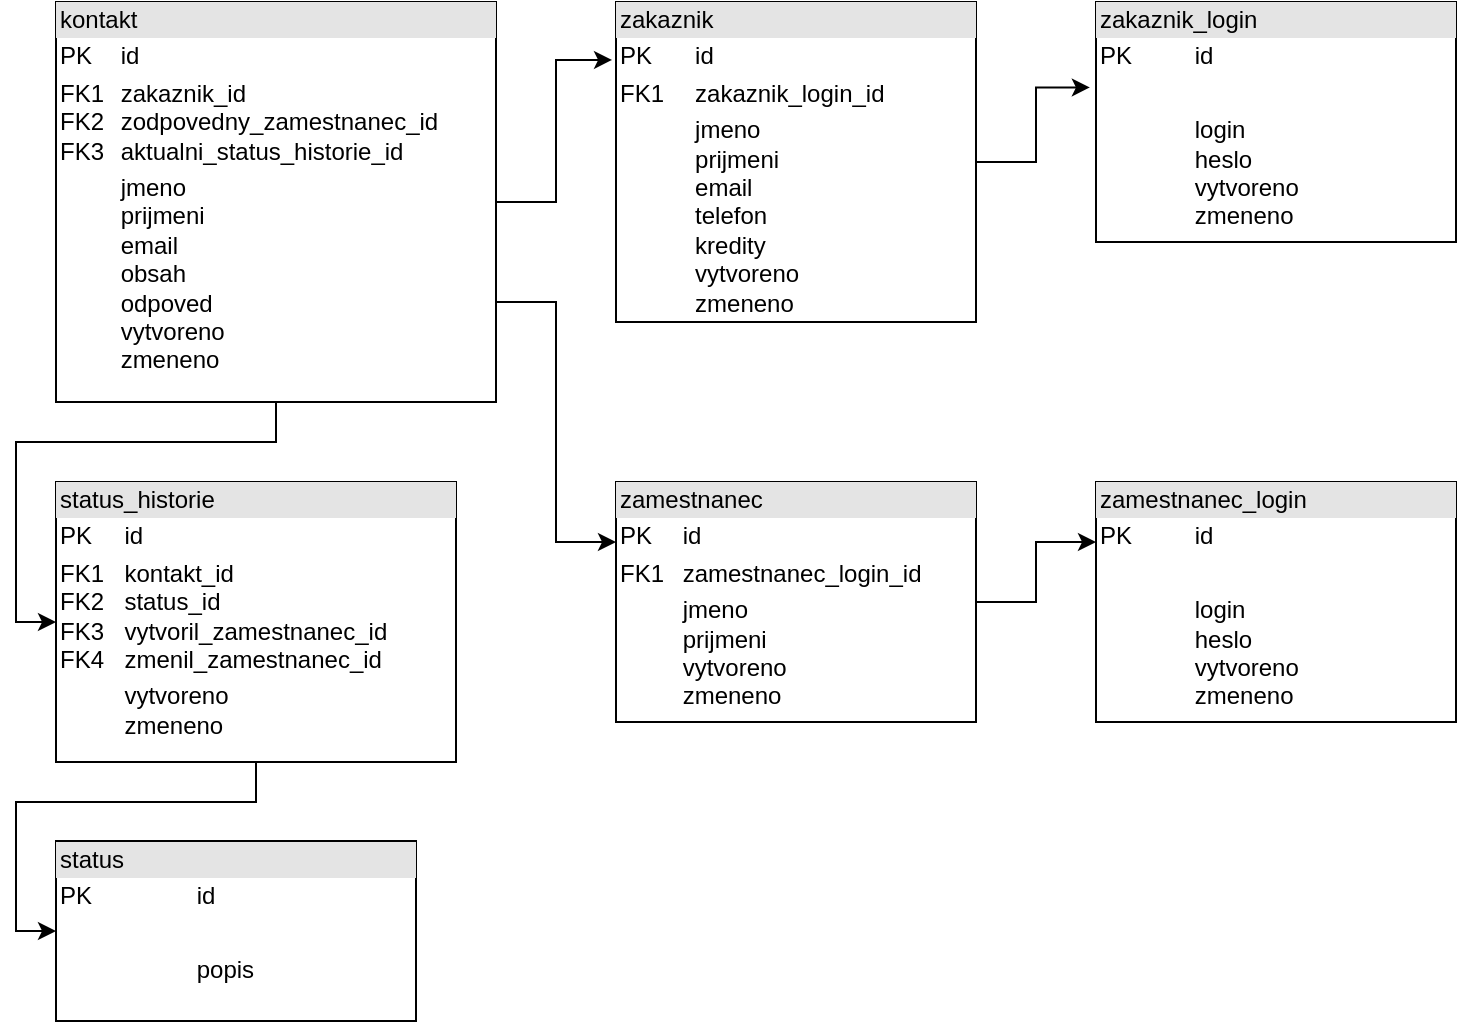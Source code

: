 <mxfile version="20.7.4" type="device"><diagram id="HM8w8RSbbq8k2vsiuTrC" name="Stránka-1"><mxGraphModel dx="1242" dy="739" grid="1" gridSize="10" guides="1" tooltips="1" connect="1" arrows="1" fold="1" page="1" pageScale="1" pageWidth="827" pageHeight="1169" math="0" shadow="0"><root><mxCell id="0"/><mxCell id="1" parent="0"/><mxCell id="rAp1xRAjL_7xmz8H3GJX-10" style="edgeStyle=orthogonalEdgeStyle;rounded=0;orthogonalLoop=1;jettySize=auto;html=1;entryX=-0.011;entryY=0.181;entryDx=0;entryDy=0;entryPerimeter=0;" parent="1" source="rAp1xRAjL_7xmz8H3GJX-1" target="rAp1xRAjL_7xmz8H3GJX-7" edge="1"><mxGeometry relative="1" as="geometry"/></mxCell><mxCell id="rAp1xRAjL_7xmz8H3GJX-14" style="edgeStyle=orthogonalEdgeStyle;rounded=0;orthogonalLoop=1;jettySize=auto;html=1;exitX=1;exitY=0.75;exitDx=0;exitDy=0;entryX=0;entryY=0.25;entryDx=0;entryDy=0;" parent="1" source="rAp1xRAjL_7xmz8H3GJX-1" target="rAp1xRAjL_7xmz8H3GJX-6" edge="1"><mxGeometry relative="1" as="geometry"/></mxCell><mxCell id="zdr9Ah1P3YeJVvDzuD1x-4" style="edgeStyle=orthogonalEdgeStyle;rounded=0;orthogonalLoop=1;jettySize=auto;html=1;entryX=0;entryY=0.5;entryDx=0;entryDy=0;" edge="1" parent="1" source="rAp1xRAjL_7xmz8H3GJX-1" target="zdr9Ah1P3YeJVvDzuD1x-1"><mxGeometry relative="1" as="geometry"/></mxCell><mxCell id="rAp1xRAjL_7xmz8H3GJX-1" value="&lt;div style=&quot;box-sizing:border-box;width:100%;background:#e4e4e4;padding:2px;&quot;&gt;kontakt&lt;/div&gt;&lt;table style=&quot;width:100%;font-size:1em;&quot; cellpadding=&quot;2&quot; cellspacing=&quot;0&quot;&gt;&lt;tbody&gt;&lt;tr&gt;&lt;td&gt;PK&lt;/td&gt;&lt;td&gt;id&lt;/td&gt;&lt;/tr&gt;&lt;tr&gt;&lt;td&gt;FK1&lt;br&gt;FK2&lt;br&gt;FK3&lt;br&gt;&lt;/td&gt;&lt;td&gt;zakaznik_id&lt;br&gt;zodpovedny_zamestnanec_id&lt;br&gt;aktualni_status_historie_id&lt;/td&gt;&lt;/tr&gt;&lt;tr&gt;&lt;td&gt;&lt;br&gt;&lt;/td&gt;&lt;td&gt;jmeno&lt;br&gt;prijmeni&lt;br&gt;email&lt;br&gt;obsah&lt;br&gt;odpoved&lt;br&gt;vytvoreno&lt;br style=&quot;border-color: var(--border-color);&quot;&gt;zmeneno&lt;br&gt;&lt;br&gt;&lt;/td&gt;&lt;/tr&gt;&lt;/tbody&gt;&lt;/table&gt;" style="verticalAlign=top;align=left;overflow=fill;html=1;" parent="1" vertex="1"><mxGeometry x="40" y="120" width="220" height="200" as="geometry"/></mxCell><mxCell id="rAp1xRAjL_7xmz8H3GJX-3" value="&lt;div style=&quot;box-sizing:border-box;width:100%;background:#e4e4e4;padding:2px;&quot;&gt;status&lt;/div&gt;&lt;table style=&quot;width:100%;font-size:1em;&quot; cellpadding=&quot;2&quot; cellspacing=&quot;0&quot;&gt;&lt;tbody&gt;&lt;tr&gt;&lt;td&gt;PK&lt;/td&gt;&lt;td&gt;id&lt;/td&gt;&lt;/tr&gt;&lt;tr&gt;&lt;td&gt;&lt;br&gt;&lt;/td&gt;&lt;td&gt;&lt;br&gt;&lt;/td&gt;&lt;/tr&gt;&lt;tr&gt;&lt;td&gt;&lt;/td&gt;&lt;td&gt;popis&lt;br&gt;&lt;/td&gt;&lt;/tr&gt;&lt;/tbody&gt;&lt;/table&gt;" style="verticalAlign=top;align=left;overflow=fill;html=1;" parent="1" vertex="1"><mxGeometry x="40" y="539.5" width="180" height="90" as="geometry"/></mxCell><mxCell id="rAp1xRAjL_7xmz8H3GJX-12" style="edgeStyle=orthogonalEdgeStyle;rounded=0;orthogonalLoop=1;jettySize=auto;html=1;exitX=1;exitY=0.5;exitDx=0;exitDy=0;entryX=0;entryY=0.25;entryDx=0;entryDy=0;" parent="1" source="rAp1xRAjL_7xmz8H3GJX-6" target="rAp1xRAjL_7xmz8H3GJX-9" edge="1"><mxGeometry relative="1" as="geometry"/></mxCell><mxCell id="rAp1xRAjL_7xmz8H3GJX-6" value="&lt;div style=&quot;box-sizing:border-box;width:100%;background:#e4e4e4;padding:2px;&quot;&gt;zamestnanec&lt;/div&gt;&lt;table style=&quot;width:100%;font-size:1em;&quot; cellpadding=&quot;2&quot; cellspacing=&quot;0&quot;&gt;&lt;tbody&gt;&lt;tr&gt;&lt;td&gt;PK&lt;/td&gt;&lt;td&gt;id&lt;/td&gt;&lt;/tr&gt;&lt;tr&gt;&lt;td&gt;FK1&lt;/td&gt;&lt;td&gt;zamestnanec_login_id&lt;/td&gt;&lt;/tr&gt;&lt;tr&gt;&lt;td&gt;&lt;/td&gt;&lt;td&gt;jmeno&lt;br&gt;prijmeni&lt;br&gt;vytvoreno&lt;br style=&quot;border-color: var(--border-color);&quot;&gt;zmeneno&lt;br&gt;&lt;/td&gt;&lt;/tr&gt;&lt;/tbody&gt;&lt;/table&gt;" style="verticalAlign=top;align=left;overflow=fill;html=1;" parent="1" vertex="1"><mxGeometry x="320" y="360" width="180" height="120" as="geometry"/></mxCell><mxCell id="rAp1xRAjL_7xmz8H3GJX-11" style="edgeStyle=orthogonalEdgeStyle;rounded=0;orthogonalLoop=1;jettySize=auto;html=1;entryX=-0.017;entryY=0.356;entryDx=0;entryDy=0;entryPerimeter=0;" parent="1" source="rAp1xRAjL_7xmz8H3GJX-7" target="rAp1xRAjL_7xmz8H3GJX-8" edge="1"><mxGeometry relative="1" as="geometry"/></mxCell><mxCell id="rAp1xRAjL_7xmz8H3GJX-7" value="&lt;div style=&quot;box-sizing:border-box;width:100%;background:#e4e4e4;padding:2px;&quot;&gt;zakaznik&lt;/div&gt;&lt;table style=&quot;width:100%;font-size:1em;&quot; cellpadding=&quot;2&quot; cellspacing=&quot;0&quot;&gt;&lt;tbody&gt;&lt;tr&gt;&lt;td&gt;PK&lt;/td&gt;&lt;td&gt;id&lt;/td&gt;&lt;/tr&gt;&lt;tr&gt;&lt;td&gt;FK1&lt;/td&gt;&lt;td&gt;zakaznik_login_id&lt;/td&gt;&lt;/tr&gt;&lt;tr&gt;&lt;td&gt;&lt;/td&gt;&lt;td&gt;jmeno&lt;br&gt;prijmeni&lt;br&gt;email&lt;br&gt;telefon&lt;br&gt;kredity&lt;br&gt;vytvoreno&lt;br style=&quot;border-color: var(--border-color);&quot;&gt;zmeneno&lt;br&gt;&lt;/td&gt;&lt;/tr&gt;&lt;/tbody&gt;&lt;/table&gt;" style="verticalAlign=top;align=left;overflow=fill;html=1;" parent="1" vertex="1"><mxGeometry x="320" y="120" width="180" height="160" as="geometry"/></mxCell><mxCell id="rAp1xRAjL_7xmz8H3GJX-8" value="&lt;div style=&quot;box-sizing:border-box;width:100%;background:#e4e4e4;padding:2px;&quot;&gt;zakaznik_login&lt;/div&gt;&lt;table style=&quot;width:100%;font-size:1em;&quot; cellpadding=&quot;2&quot; cellspacing=&quot;0&quot;&gt;&lt;tbody&gt;&lt;tr&gt;&lt;td&gt;PK&lt;/td&gt;&lt;td&gt;id&lt;/td&gt;&lt;/tr&gt;&lt;tr&gt;&lt;td&gt;&lt;br&gt;&lt;/td&gt;&lt;td&gt;&lt;br&gt;&lt;/td&gt;&lt;/tr&gt;&lt;tr&gt;&lt;td&gt;&lt;/td&gt;&lt;td&gt;login&lt;br&gt;heslo&lt;br&gt;vytvoreno&lt;br&gt;zmeneno&lt;/td&gt;&lt;/tr&gt;&lt;/tbody&gt;&lt;/table&gt;" style="verticalAlign=top;align=left;overflow=fill;html=1;" parent="1" vertex="1"><mxGeometry x="560" y="120" width="180" height="120" as="geometry"/></mxCell><mxCell id="rAp1xRAjL_7xmz8H3GJX-9" value="&lt;div style=&quot;box-sizing:border-box;width:100%;background:#e4e4e4;padding:2px;&quot;&gt;zamestnanec_login&lt;/div&gt;&lt;table style=&quot;width:100%;font-size:1em;&quot; cellpadding=&quot;2&quot; cellspacing=&quot;0&quot;&gt;&lt;tbody&gt;&lt;tr&gt;&lt;td&gt;PK&lt;/td&gt;&lt;td&gt;id&lt;/td&gt;&lt;/tr&gt;&lt;tr&gt;&lt;td&gt;&lt;br&gt;&lt;/td&gt;&lt;td&gt;&lt;br&gt;&lt;/td&gt;&lt;/tr&gt;&lt;tr&gt;&lt;td&gt;&lt;/td&gt;&lt;td&gt;login&lt;br&gt;heslo&lt;br&gt;vytvoreno&lt;br style=&quot;border-color: var(--border-color);&quot;&gt;zmeneno&lt;br&gt;&lt;/td&gt;&lt;/tr&gt;&lt;/tbody&gt;&lt;/table&gt;" style="verticalAlign=top;align=left;overflow=fill;html=1;" parent="1" vertex="1"><mxGeometry x="560" y="360" width="180" height="120" as="geometry"/></mxCell><mxCell id="zdr9Ah1P3YeJVvDzuD1x-3" style="edgeStyle=orthogonalEdgeStyle;rounded=0;orthogonalLoop=1;jettySize=auto;html=1;entryX=0;entryY=0.5;entryDx=0;entryDy=0;" edge="1" parent="1" source="zdr9Ah1P3YeJVvDzuD1x-1" target="rAp1xRAjL_7xmz8H3GJX-3"><mxGeometry relative="1" as="geometry"/></mxCell><mxCell id="zdr9Ah1P3YeJVvDzuD1x-1" value="&lt;div style=&quot;box-sizing:border-box;width:100%;background:#e4e4e4;padding:2px;&quot;&gt;status_historie&lt;/div&gt;&lt;table style=&quot;width:100%;font-size:1em;&quot; cellpadding=&quot;2&quot; cellspacing=&quot;0&quot;&gt;&lt;tbody&gt;&lt;tr&gt;&lt;td&gt;PK&lt;/td&gt;&lt;td&gt;id&lt;/td&gt;&lt;/tr&gt;&lt;tr&gt;&lt;td&gt;FK1&lt;br&gt;FK2&lt;br&gt;FK3&lt;br&gt;FK4&lt;/td&gt;&lt;td&gt;kontakt_id&lt;br&gt;status_id&lt;br&gt;vytvoril_zamestnanec_id&lt;br&gt;zmenil_zamestnanec_id&lt;/td&gt;&lt;/tr&gt;&lt;tr&gt;&lt;td&gt;&lt;/td&gt;&lt;td&gt;vytvoreno&lt;br style=&quot;border-color: var(--border-color);&quot;&gt;zmeneno&lt;br&gt;&lt;/td&gt;&lt;/tr&gt;&lt;/tbody&gt;&lt;/table&gt;" style="verticalAlign=top;align=left;overflow=fill;html=1;" vertex="1" parent="1"><mxGeometry x="40" y="360" width="200" height="140" as="geometry"/></mxCell></root></mxGraphModel></diagram></mxfile>